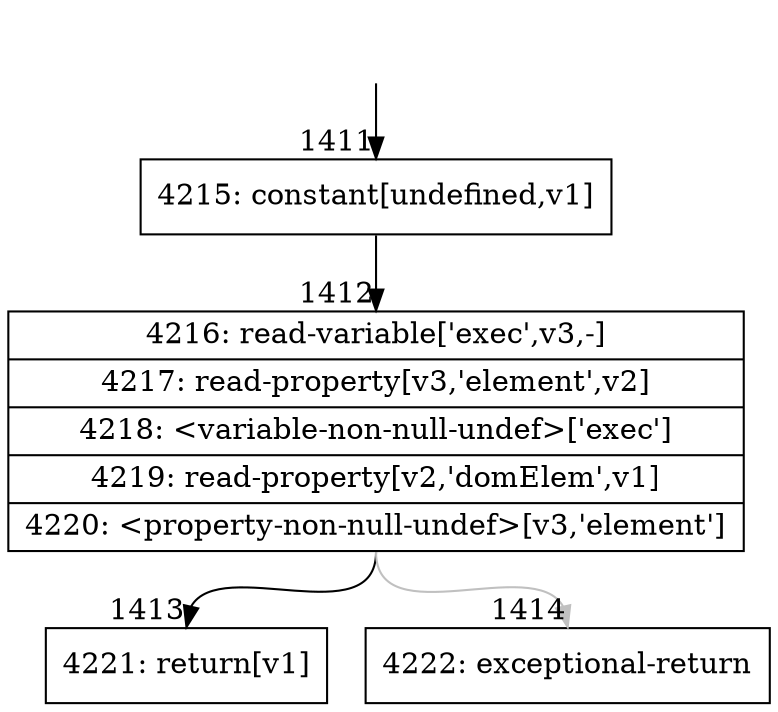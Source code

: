 digraph {
rankdir="TD"
BB_entry116[shape=none,label=""];
BB_entry116 -> BB1411 [tailport=s, headport=n, headlabel="    1411"]
BB1411 [shape=record label="{4215: constant[undefined,v1]}" ] 
BB1411 -> BB1412 [tailport=s, headport=n, headlabel="      1412"]
BB1412 [shape=record label="{4216: read-variable['exec',v3,-]|4217: read-property[v3,'element',v2]|4218: \<variable-non-null-undef\>['exec']|4219: read-property[v2,'domElem',v1]|4220: \<property-non-null-undef\>[v3,'element']}" ] 
BB1412 -> BB1413 [tailport=s, headport=n, headlabel="      1413"]
BB1412 -> BB1414 [tailport=s, headport=n, color=gray, headlabel="      1414"]
BB1413 [shape=record label="{4221: return[v1]}" ] 
BB1414 [shape=record label="{4222: exceptional-return}" ] 
//#$~ 1198
}
